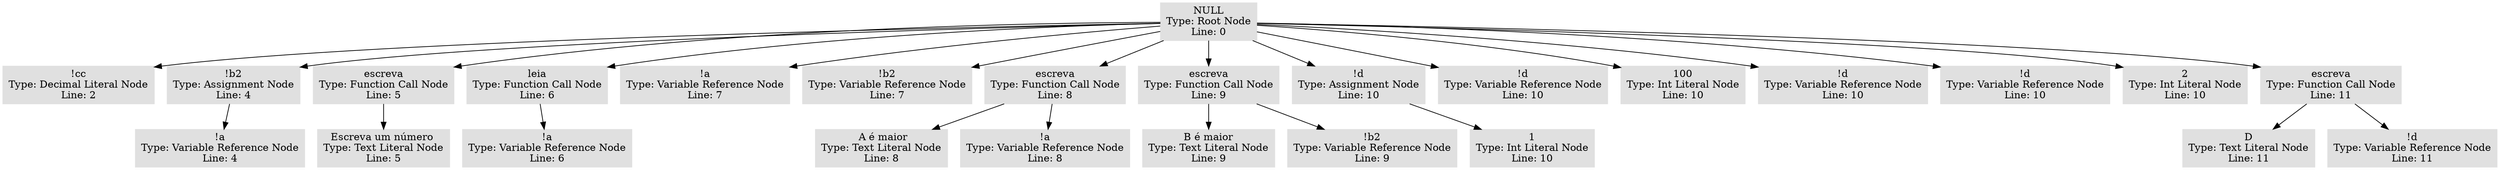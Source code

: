 digraph AST {
  node [shape=box, style=filled, color="#E0E0E0"];
  "0x555555564608" [label="NULL\nType: Root Node\nLine: 0"];
  "0x555555564608" -> "0x555555565808";
  "0x555555565808" [label="!cc\nType: Decimal Literal Node\nLine: 2"];
  "0x555555564608" -> "0x5555555658b8";
  "0x5555555658b8" [label="!b2\nType: Assignment Node\nLine: 4"];
  "0x5555555658b8" -> "0x5555555658f8";
  "0x5555555658f8" [label="!a\nType: Variable Reference Node\nLine: 4"];
  "0x555555564608" -> "0x555555565958";
  "0x555555565958" [label="escreva\nType: Function Call Node\nLine: 5"];
  "0x555555565958" -> "0x5555555659c8";
  "0x5555555659c8" [label="Escreva um número \nType: Text Literal Node\nLine: 5"];
  "0x555555564608" -> "0x555555565a08";
  "0x555555565a08" [label="leia\nType: Function Call Node\nLine: 6"];
  "0x555555565a08" -> "0x555555565a48";
  "0x555555565a48" [label="!a\nType: Variable Reference Node\nLine: 6"];
  "0x555555564608" -> "0x555555565aa8";
  "0x555555565aa8" [label="!a\nType: Variable Reference Node\nLine: 7"];
  "0x555555564608" -> "0x555555566778";
  "0x555555566778" [label="!b2\nType: Variable Reference Node\nLine: 7"];
  "0x555555564608" -> "0x5555555667b8";
  "0x5555555667b8" [label="escreva\nType: Function Call Node\nLine: 8"];
  "0x5555555667b8" -> "0x555555566738";
  "0x555555566738" [label=" A é maior\nType: Text Literal Node\nLine: 8"];
  "0x5555555667b8" -> "0x555555566848";
  "0x555555566848" [label="!a\nType: Variable Reference Node\nLine: 8"];
  "0x555555564608" -> "0x555555566888";
  "0x555555566888" [label="escreva\nType: Function Call Node\nLine: 9"];
  "0x555555566888" -> "0x5555555668c8";
  "0x5555555668c8" [label="B é maior\nType: Text Literal Node\nLine: 9"];
  "0x555555566888" -> "0x555555566928";
  "0x555555566928" [label="!b2\nType: Variable Reference Node\nLine: 9"];
  "0x555555564608" -> "0x555555566968";
  "0x555555566968" [label="!d\nType: Assignment Node\nLine: 10"];
  "0x555555566968" -> "0x555555566a08";
  "0x555555566a08" [label="1\nType: Int Literal Node\nLine: 10"];
  "0x555555564608" -> "0x555555566a68";
  "0x555555566a68" [label="!d\nType: Variable Reference Node\nLine: 10"];
  "0x555555564608" -> "0x555555566aa8";
  "0x555555566aa8" [label="100\nType: Int Literal Node\nLine: 10"];
  "0x555555564608" -> "0x555555566b58";
  "0x555555566b58" [label="!d\nType: Variable Reference Node\nLine: 10"];
  "0x555555564608" -> "0x555555566b98";
  "0x555555566b98" [label="!d\nType: Variable Reference Node\nLine: 10"];
  "0x555555564608" -> "0x555555566c58";
  "0x555555566c58" [label="2\nType: Int Literal Node\nLine: 10"];
  "0x555555564608" -> "0x555555566c98";
  "0x555555566c98" [label="escreva\nType: Function Call Node\nLine: 11"];
  "0x555555566c98" -> "0x555555566d68";
  "0x555555566d68" [label="D\nType: Text Literal Node\nLine: 11"];
  "0x555555566c98" -> "0x555555566dc8";
  "0x555555566dc8" [label="!d\nType: Variable Reference Node\nLine: 11"];
}

